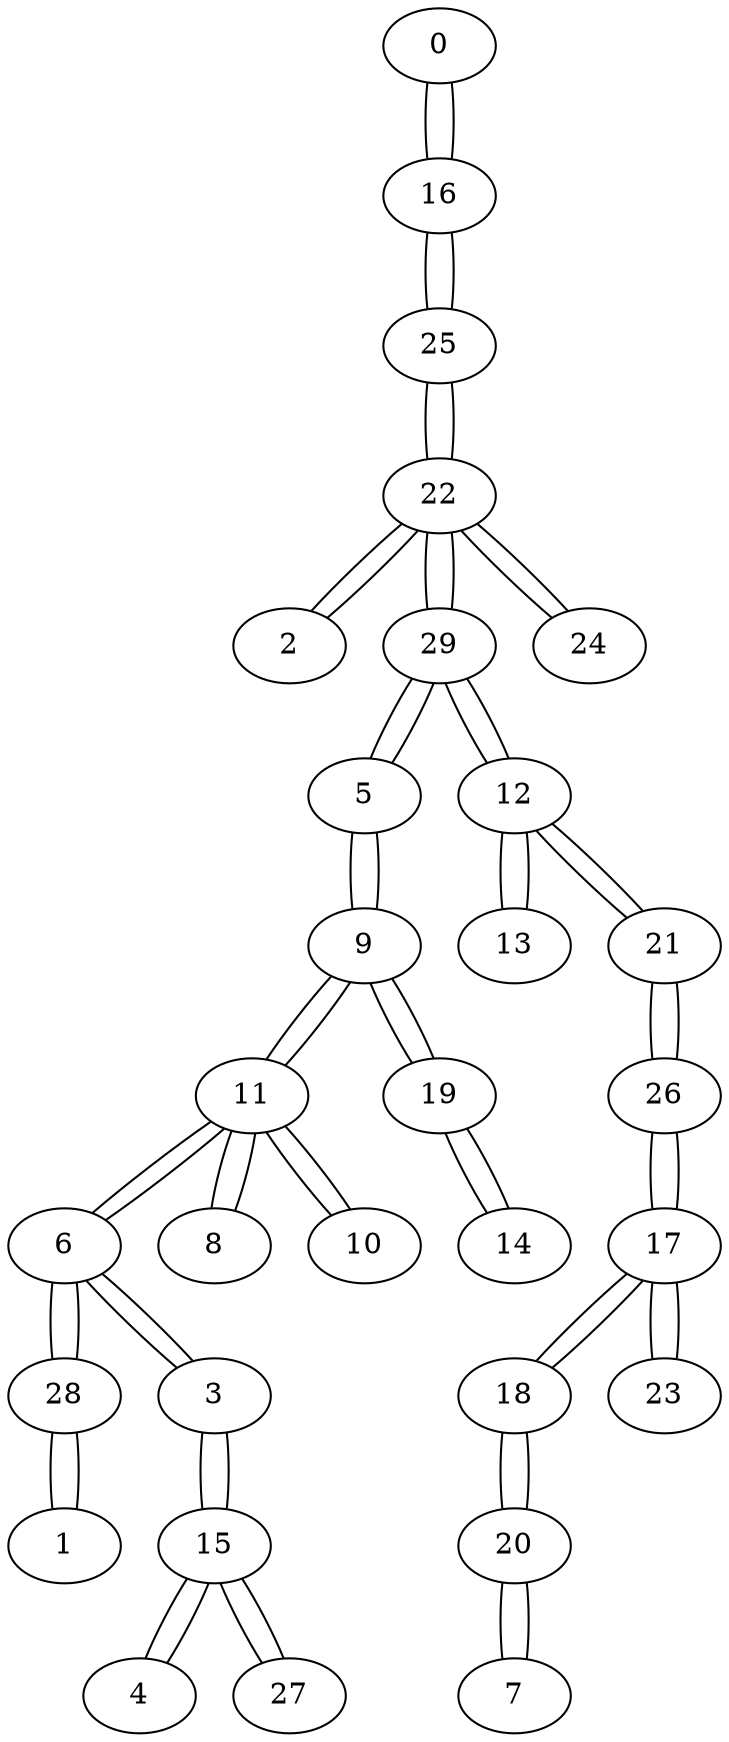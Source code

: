 graph {
0 -- 16 [ distancia=1 ]
1 -- 28 [ distancia=1 ]
2 -- 22 [ distancia=3 ]
3 -- 6 [ distancia=1 ]
3 -- 15 [ distancia=1 ]
4 -- 15 [ distancia=1 ]
5 -- 9 [ distancia=1 ]
5 -- 29 [ distancia=2 ]
6 -- 3 [ distancia=1 ]
6 -- 11 [ distancia=1 ]
6 -- 28 [ distancia=1 ]
7 -- 20 [ distancia=3 ]
8 -- 11 [ distancia=3 ]
9 -- 5 [ distancia=1 ]
9 -- 11 [ distancia=1 ]
9 -- 19 [ distancia=1 ]
10 -- 11 [ distancia=5 ]
11 -- 6 [ distancia=1 ]
11 -- 9 [ distancia=1 ]
11 -- 8 [ distancia=3 ]
11 -- 10 [ distancia=5 ]
12 -- 29 [ distancia=1 ]
12 -- 13 [ distancia=2 ]
12 -- 21 [ distancia=2 ]
13 -- 12 [ distancia=2 ]
14 -- 19 [ distancia=4 ]
15 -- 3 [ distancia=1 ]
15 -- 4 [ distancia=1 ]
15 -- 27 [ distancia=2 ]
16 -- 0 [ distancia=1 ]
16 -- 25 [ distancia=3 ]
17 -- 18 [ distancia=1 ]
17 -- 23 [ distancia=3 ]
17 -- 26 [ distancia=3 ]
18 -- 17 [ distancia=1 ]
18 -- 20 [ distancia=1 ]
19 -- 9 [ distancia=1 ]
19 -- 14 [ distancia=4 ]
20 -- 18 [ distancia=1 ]
20 -- 7 [ distancia=3 ]
21 -- 12 [ distancia=2 ]
21 -- 26 [ distancia=2 ]
22 -- 24 [ distancia=2 ]
22 -- 25 [ distancia=2 ]
22 -- 29 [ distancia=2 ]
22 -- 2 [ distancia=3 ]
23 -- 17 [ distancia=3 ]
24 -- 22 [ distancia=2 ]
25 -- 22 [ distancia=2 ]
25 -- 16 [ distancia=3 ]
26 -- 21 [ distancia=2 ]
26 -- 17 [ distancia=3 ]
27 -- 15 [ distancia=2 ]
28 -- 1 [ distancia=1 ]
28 -- 6 [ distancia=1 ]
29 -- 12 [ distancia=1 ]
29 -- 5 [ distancia=2 ]
29 -- 22 [ distancia=2 ]
}
